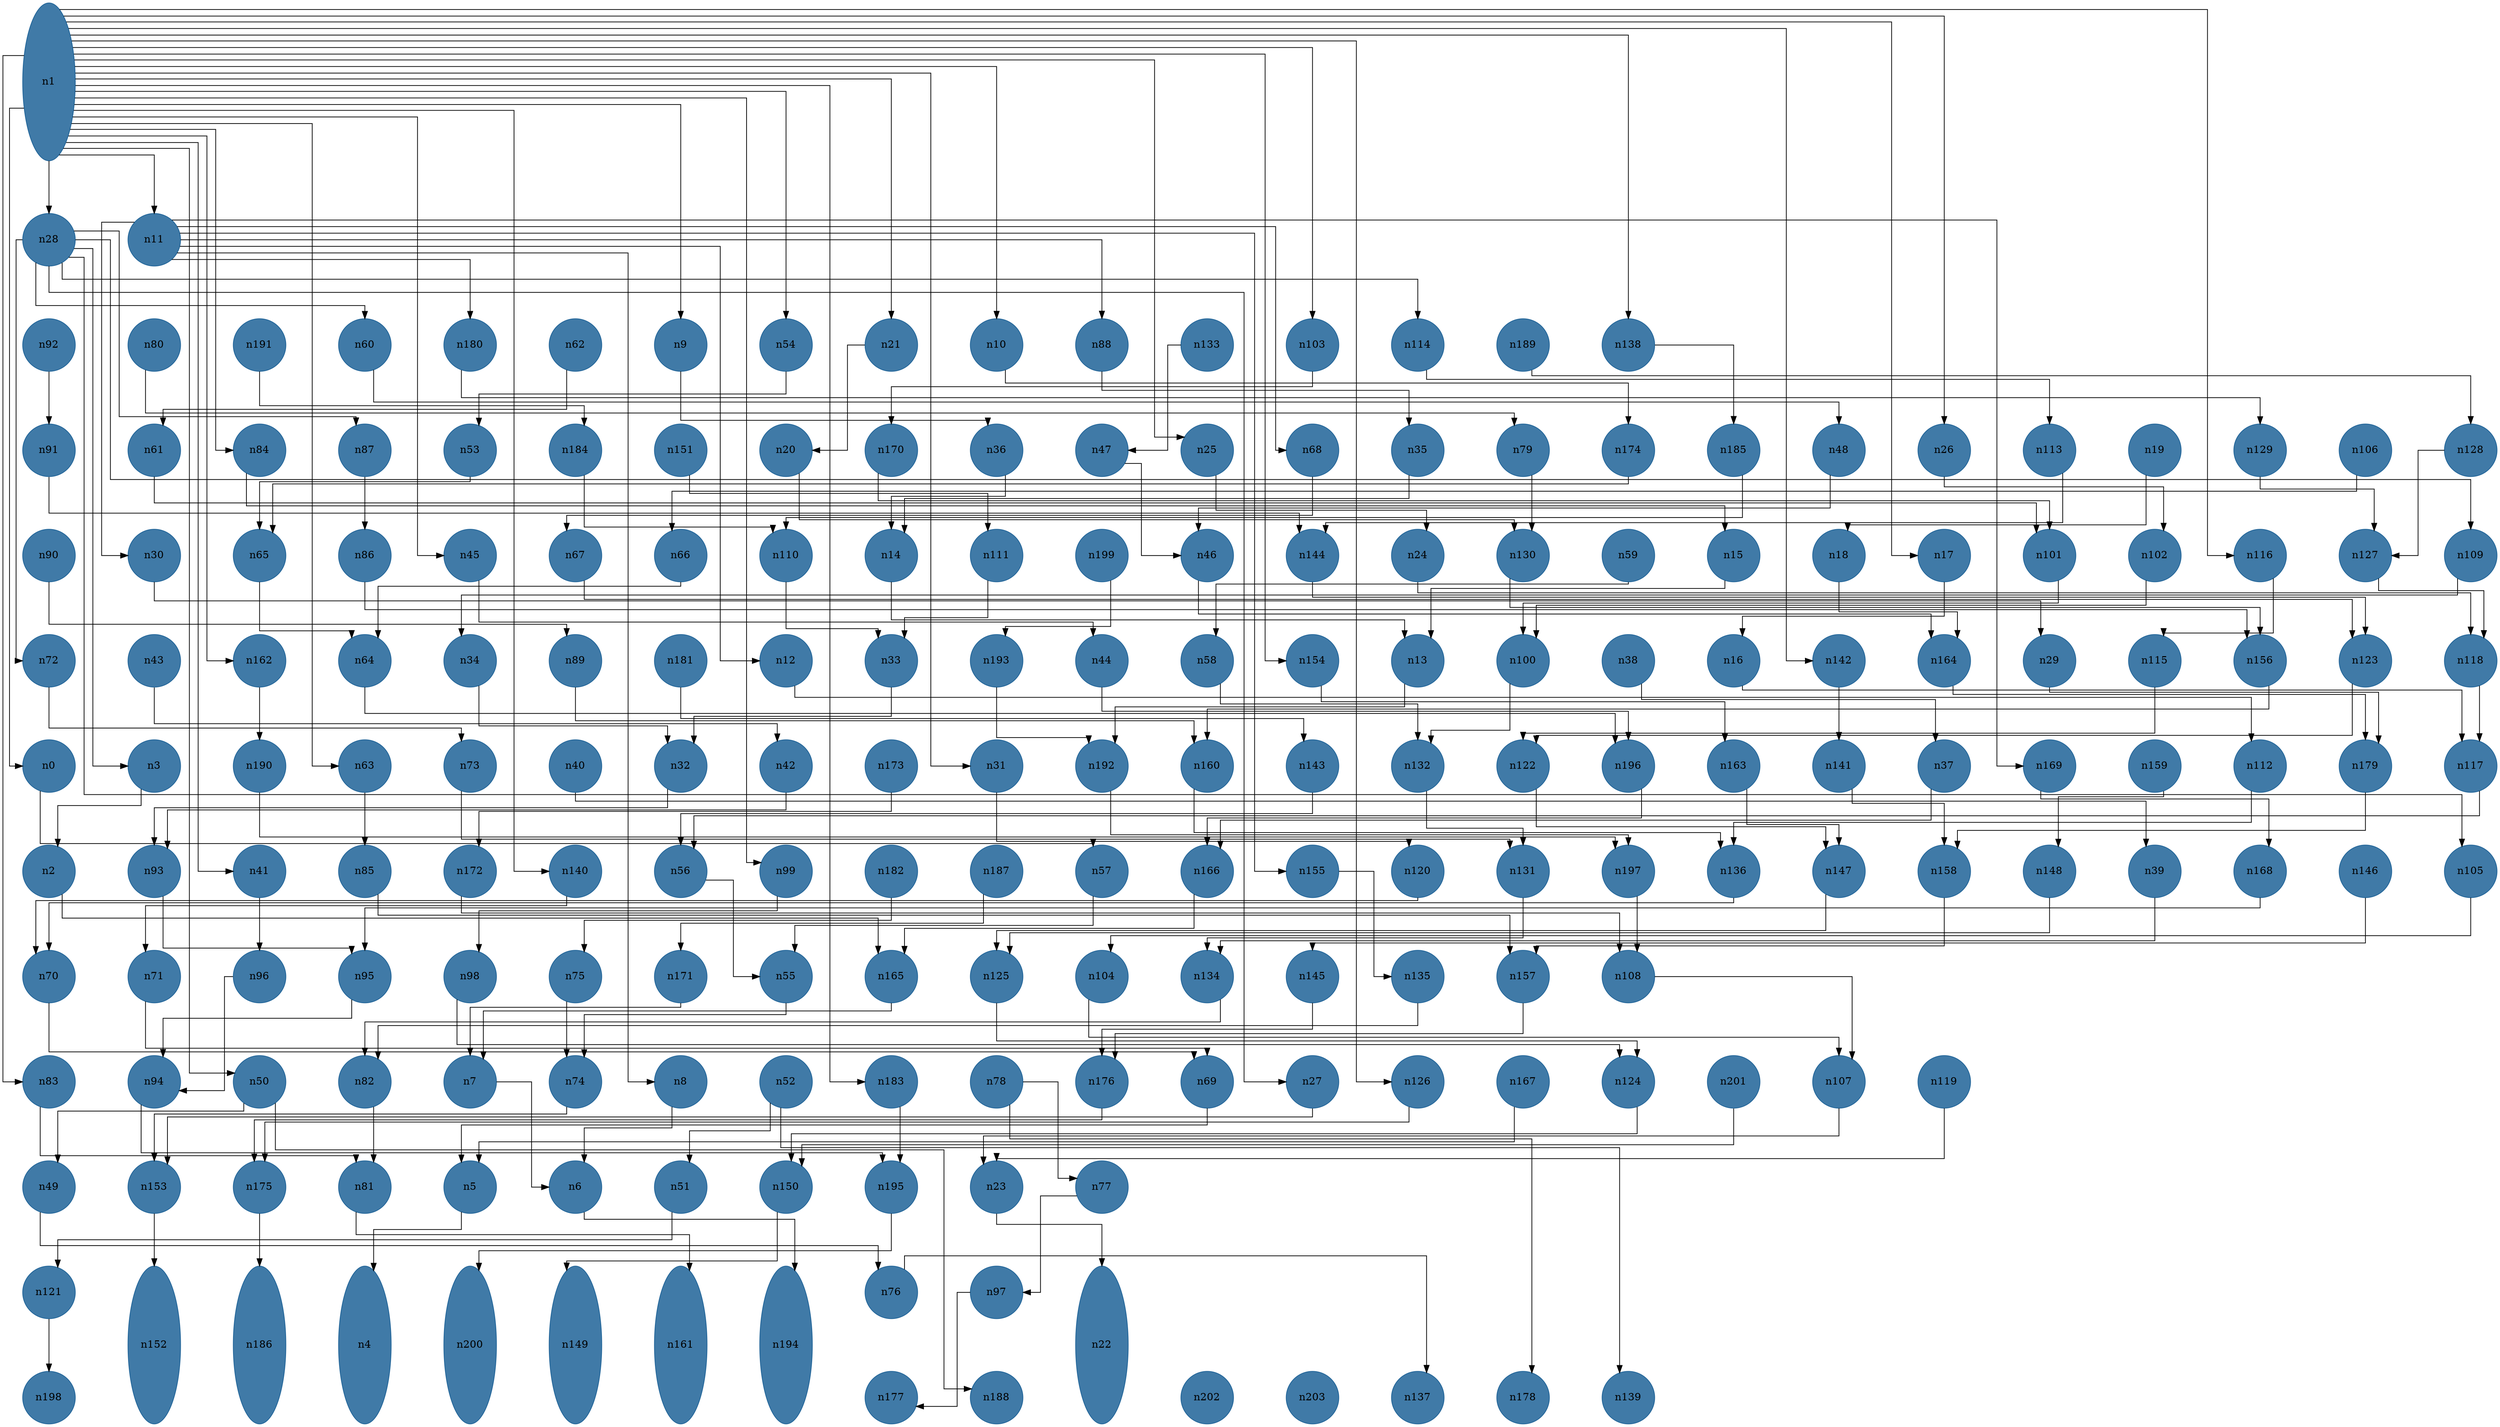 //do not use DOT to generate pdf use NEATO or FDP
digraph{
layout="neato";
splines="ortho";
n1[shape="ellipse", style="filled", color="#004E8ABF", pos="0,27!", height="3", width="1"];
n1 -> n0;
n1 -> n50;
n1 -> n9;
n1 -> n10;
n1 -> n54;
n1 -> n183;
n1 -> n31;
n1 -> n140;
n1 -> n162;
n1 -> n11;
n1 -> n99;
n1 -> n154;
n1 -> n17;
n1 -> n138;
n1 -> n116;
n1 -> n83;
n1 -> n41;
n1 -> n63;
n1 -> n84;
n1 -> n21;
n1 -> n45;
n1 -> n25;
n1 -> n26;
n1 -> n142;
n1 -> n103;
n1 -> n28;
n1 -> n126;
n28[shape="ellipse", style="filled", color="#004E8ABF", pos="0,24!", height="1", width="1"];
n28 -> n27;
n28 -> n114;
n28 -> n3;
n28 -> n72;
n28 -> n60;
n28 -> n105;
n28 -> n87;
n28 -> n109;
n11[shape="ellipse", style="filled", color="#004E8ABF", pos="2,24!", height="1", width="1"];
n11 -> n155;
n11 -> n68;
n11 -> n169;
n11 -> n180;
n11 -> n30;
n11 -> n8;
n11 -> n12;
n11 -> n88;
n92[shape="ellipse", style="filled", color="#004E8ABF", pos="0,22!", height="1", width="1"];
n92 -> n91;
n80[shape="ellipse", style="filled", color="#004E8ABF", pos="2,22!", height="1", width="1"];
n80 -> n79;
n191[shape="ellipse", style="filled", color="#004E8ABF", pos="4,22!", height="1", width="1"];
n191 -> n184;
n60[shape="ellipse", style="filled", color="#004E8ABF", pos="6,22!", height="1", width="1"];
n60 -> n48;
n180[shape="ellipse", style="filled", color="#004E8ABF", pos="8,22!", height="1", width="1"];
n180 -> n129;
n62[shape="ellipse", style="filled", color="#004E8ABF", pos="10,22!", height="1", width="1"];
n62 -> n61;
n9[shape="ellipse", style="filled", color="#004E8ABF", pos="12,22!", height="1", width="1"];
n9 -> n36;
n54[shape="ellipse", style="filled", color="#004E8ABF", pos="14,22!", height="1", width="1"];
n54 -> n53;
n21[shape="ellipse", style="filled", color="#004E8ABF", pos="16,22!", height="1", width="1"];
n21 -> n20;
n10[shape="ellipse", style="filled", color="#004E8ABF", pos="18,22!", height="1", width="1"];
n10 -> n174;
n88[shape="ellipse", style="filled", color="#004E8ABF", pos="20,22!", height="1", width="1"];
n88 -> n35;
n133[shape="ellipse", style="filled", color="#004E8ABF", pos="22,22!", height="1", width="1"];
n133 -> n47;
n103[shape="ellipse", style="filled", color="#004E8ABF", pos="24,22!", height="1", width="1"];
n103 -> n170;
n114[shape="ellipse", style="filled", color="#004E8ABF", pos="26,22!", height="1", width="1"];
n114 -> n113;
n189[shape="ellipse", style="filled", color="#004E8ABF", pos="28,22!", height="1", width="1"];
n189 -> n128;
n138[shape="ellipse", style="filled", color="#004E8ABF", pos="30,22!", height="1", width="1"];
n138 -> n185;
n91[shape="ellipse", style="filled", color="#004E8ABF", pos="0,20!", height="1", width="1"];
n91 -> n144;
n61[shape="ellipse", style="filled", color="#004E8ABF", pos="2,20!", height="1", width="1"];
n61 -> n101;
n84[shape="ellipse", style="filled", color="#004E8ABF", pos="4,20!", height="1", width="1"];
n84 -> n15;
n87[shape="ellipse", style="filled", color="#004E8ABF", pos="6,20!", height="1", width="1"];
n87 -> n86;
n53[shape="ellipse", style="filled", color="#004E8ABF", pos="8,20!", height="1", width="1"];
n53 -> n65;
n184[shape="ellipse", style="filled", color="#004E8ABF", pos="10,20!", height="1", width="1"];
n184 -> n110;
n151[shape="ellipse", style="filled", color="#004E8ABF", pos="12,20!", height="1", width="1"];
n151 -> n111;
n20[shape="ellipse", style="filled", color="#004E8ABF", pos="14,20!", height="1", width="1"];
n20 -> n130;
n170[shape="ellipse", style="filled", color="#004E8ABF", pos="16,20!", height="1", width="1"];
n170 -> n101;
n36[shape="ellipse", style="filled", color="#004E8ABF", pos="18,20!", height="1", width="1"];
n36 -> n14;
n47[shape="ellipse", style="filled", color="#004E8ABF", pos="20,20!", height="1", width="1"];
n47 -> n46;
n25[shape="ellipse", style="filled", color="#004E8ABF", pos="22,20!", height="1", width="1"];
n25 -> n24;
n68[shape="ellipse", style="filled", color="#004E8ABF", pos="24,20!", height="1", width="1"];
n68 -> n67;
n35[shape="ellipse", style="filled", color="#004E8ABF", pos="26,20!", height="1", width="1"];
n35 -> n14;
n79[shape="ellipse", style="filled", color="#004E8ABF", pos="28,20!", height="1", width="1"];
n79 -> n130;
n174[shape="ellipse", style="filled", color="#004E8ABF", pos="30,20!", height="1", width="1"];
n174 -> n65;
n185[shape="ellipse", style="filled", color="#004E8ABF", pos="32,20!", height="1", width="1"];
n185 -> n110;
n48[shape="ellipse", style="filled", color="#004E8ABF", pos="34,20!", height="1", width="1"];
n48 -> n46;
n26[shape="ellipse", style="filled", color="#004E8ABF", pos="36,20!", height="1", width="1"];
n26 -> n102;
n113[shape="ellipse", style="filled", color="#004E8ABF", pos="38,20!", height="1", width="1"];
n113 -> n144;
n19[shape="ellipse", style="filled", color="#004E8ABF", pos="40,20!", height="1", width="1"];
n19 -> n18;
n129[shape="ellipse", style="filled", color="#004E8ABF", pos="42,20!", height="1", width="1"];
n129 -> n127;
n106[shape="ellipse", style="filled", color="#004E8ABF", pos="44,20!", height="1", width="1"];
n106 -> n66;
n128[shape="ellipse", style="filled", color="#004E8ABF", pos="46,20!", height="1", width="1"];
n128 -> n127;
n90[shape="ellipse", style="filled", color="#004E8ABF", pos="0,18!", height="1", width="1"];
n90 -> n89;
n30[shape="ellipse", style="filled", color="#004E8ABF", pos="2,18!", height="1", width="1"];
n30 -> n29;
n65[shape="ellipse", style="filled", color="#004E8ABF", pos="4,18!", height="1", width="1"];
n65 -> n64;
n86[shape="ellipse", style="filled", color="#004E8ABF", pos="6,18!", height="1", width="1"];
n86 -> n156;
n45[shape="ellipse", style="filled", color="#004E8ABF", pos="8,18!", height="1", width="1"];
n45 -> n44;
n67[shape="ellipse", style="filled", color="#004E8ABF", pos="10,18!", height="1", width="1"];
n67 -> n123;
n66[shape="ellipse", style="filled", color="#004E8ABF", pos="12,18!", height="1", width="1"];
n66 -> n64;
n110[shape="ellipse", style="filled", color="#004E8ABF", pos="14,18!", height="1", width="1"];
n110 -> n33;
n14[shape="ellipse", style="filled", color="#004E8ABF", pos="16,18!", height="1", width="1"];
n14 -> n13;
n111[shape="ellipse", style="filled", color="#004E8ABF", pos="18,18!", height="1", width="1"];
n111 -> n33;
n199[shape="ellipse", style="filled", color="#004E8ABF", pos="20,18!", height="1", width="1"];
n199 -> n193;
n46[shape="ellipse", style="filled", color="#004E8ABF", pos="22,18!", height="1", width="1"];
n46 -> n164;
n144[shape="ellipse", style="filled", color="#004E8ABF", pos="24,18!", height="1", width="1"];
n144 -> n123;
n24[shape="ellipse", style="filled", color="#004E8ABF", pos="26,18!", height="1", width="1"];
n24 -> n118;
n130[shape="ellipse", style="filled", color="#004E8ABF", pos="28,18!", height="1", width="1"];
n130 -> n156;
n59[shape="ellipse", style="filled", color="#004E8ABF", pos="30,18!", height="1", width="1"];
n59 -> n58;
n15[shape="ellipse", style="filled", color="#004E8ABF", pos="32,18!", height="1", width="1"];
n15 -> n13;
n18[shape="ellipse", style="filled", color="#004E8ABF", pos="34,18!", height="1", width="1"];
n18 -> n164;
n17[shape="ellipse", style="filled", color="#004E8ABF", pos="36,18!", height="1", width="1"];
n17 -> n16;
n101[shape="ellipse", style="filled", color="#004E8ABF", pos="38,18!", height="1", width="1"];
n101 -> n100;
n102[shape="ellipse", style="filled", color="#004E8ABF", pos="40,18!", height="1", width="1"];
n102 -> n100;
n116[shape="ellipse", style="filled", color="#004E8ABF", pos="42,18!", height="1", width="1"];
n116 -> n115;
n127[shape="ellipse", style="filled", color="#004E8ABF", pos="44,18!", height="1", width="1"];
n127 -> n118;
n109[shape="ellipse", style="filled", color="#004E8ABF", pos="46,18!", height="1", width="1"];
n109 -> n34;
n72[shape="ellipse", style="filled", color="#004E8ABF", pos="0,16!", height="1", width="1"];
n72 -> n73;
n43[shape="ellipse", style="filled", color="#004E8ABF", pos="2,16!", height="1", width="1"];
n43 -> n42;
n162[shape="ellipse", style="filled", color="#004E8ABF", pos="4,16!", height="1", width="1"];
n162 -> n190;
n64[shape="ellipse", style="filled", color="#004E8ABF", pos="6,16!", height="1", width="1"];
n64 -> n196;
n34[shape="ellipse", style="filled", color="#004E8ABF", pos="8,16!", height="1", width="1"];
n34 -> n32;
n89[shape="ellipse", style="filled", color="#004E8ABF", pos="10,16!", height="1", width="1"];
n89 -> n160;
n181[shape="ellipse", style="filled", color="#004E8ABF", pos="12,16!", height="1", width="1"];
n181 -> n143;
n12[shape="ellipse", style="filled", color="#004E8ABF", pos="14,16!", height="1", width="1"];
n12 -> n112;
n33[shape="ellipse", style="filled", color="#004E8ABF", pos="16,16!", height="1", width="1"];
n33 -> n32;
n193[shape="ellipse", style="filled", color="#004E8ABF", pos="18,16!", height="1", width="1"];
n193 -> n192;
n44[shape="ellipse", style="filled", color="#004E8ABF", pos="20,16!", height="1", width="1"];
n44 -> n196;
n58[shape="ellipse", style="filled", color="#004E8ABF", pos="22,16!", height="1", width="1"];
n58 -> n132;
n154[shape="ellipse", style="filled", color="#004E8ABF", pos="24,16!", height="1", width="1"];
n154 -> n163;
n13[shape="ellipse", style="filled", color="#004E8ABF", pos="26,16!", height="1", width="1"];
n13 -> n192;
n100[shape="ellipse", style="filled", color="#004E8ABF", pos="28,16!", height="1", width="1"];
n100 -> n132;
n38[shape="ellipse", style="filled", color="#004E8ABF", pos="30,16!", height="1", width="1"];
n38 -> n37;
n16[shape="ellipse", style="filled", color="#004E8ABF", pos="32,16!", height="1", width="1"];
n16 -> n117;
n142[shape="ellipse", style="filled", color="#004E8ABF", pos="34,16!", height="1", width="1"];
n142 -> n141;
n164[shape="ellipse", style="filled", color="#004E8ABF", pos="36,16!", height="1", width="1"];
n164 -> n179;
n29[shape="ellipse", style="filled", color="#004E8ABF", pos="38,16!", height="1", width="1"];
n29 -> n179;
n115[shape="ellipse", style="filled", color="#004E8ABF", pos="40,16!", height="1", width="1"];
n115 -> n122;
n156[shape="ellipse", style="filled", color="#004E8ABF", pos="42,16!", height="1", width="1"];
n156 -> n160;
n123[shape="ellipse", style="filled", color="#004E8ABF", pos="44,16!", height="1", width="1"];
n123 -> n122;
n118[shape="ellipse", style="filled", color="#004E8ABF", pos="46,16!", height="1", width="1"];
n118 -> n117;
n0[shape="ellipse", style="filled", color="#004E8ABF", pos="0,14!", height="1", width="1"];
n0 -> n57;
n3[shape="ellipse", style="filled", color="#004E8ABF", pos="2,14!", height="1", width="1"];
n3 -> n2;
n190[shape="ellipse", style="filled", color="#004E8ABF", pos="4,14!", height="1", width="1"];
n190 -> n197;
n63[shape="ellipse", style="filled", color="#004E8ABF", pos="6,14!", height="1", width="1"];
n63 -> n85;
n73[shape="ellipse", style="filled", color="#004E8ABF", pos="8,14!", height="1", width="1"];
n73 -> n131;
n40[shape="ellipse", style="filled", color="#004E8ABF", pos="10,14!", height="1", width="1"];
n40 -> n39;
n32[shape="ellipse", style="filled", color="#004E8ABF", pos="12,14!", height="1", width="1"];
n32 -> n93;
n42[shape="ellipse", style="filled", color="#004E8ABF", pos="14,14!", height="1", width="1"];
n42 -> n93;
n173[shape="ellipse", style="filled", color="#004E8ABF", pos="16,14!", height="1", width="1"];
n173 -> n172;
n31[shape="ellipse", style="filled", color="#004E8ABF", pos="18,14!", height="1", width="1"];
n31 -> n120;
n192[shape="ellipse", style="filled", color="#004E8ABF", pos="20,14!", height="1", width="1"];
n192 -> n197;
n160[shape="ellipse", style="filled", color="#004E8ABF", pos="22,14!", height="1", width="1"];
n160 -> n136;
n143[shape="ellipse", style="filled", color="#004E8ABF", pos="24,14!", height="1", width="1"];
n143 -> n56;
n132[shape="ellipse", style="filled", color="#004E8ABF", pos="26,14!", height="1", width="1"];
n132 -> n131;
n122[shape="ellipse", style="filled", color="#004E8ABF", pos="28,14!", height="1", width="1"];
n122 -> n147;
n196[shape="ellipse", style="filled", color="#004E8ABF", pos="30,14!", height="1", width="1"];
n196 -> n166;
n163[shape="ellipse", style="filled", color="#004E8ABF", pos="32,14!", height="1", width="1"];
n163 -> n147;
n141[shape="ellipse", style="filled", color="#004E8ABF", pos="34,14!", height="1", width="1"];
n141 -> n158;
n37[shape="ellipse", style="filled", color="#004E8ABF", pos="36,14!", height="1", width="1"];
n37 -> n166;
n169[shape="ellipse", style="filled", color="#004E8ABF", pos="38,14!", height="1", width="1"];
n169 -> n168;
n159[shape="ellipse", style="filled", color="#004E8ABF", pos="40,14!", height="1", width="1"];
n159 -> n148;
n112[shape="ellipse", style="filled", color="#004E8ABF", pos="42,14!", height="1", width="1"];
n112 -> n136;
n179[shape="ellipse", style="filled", color="#004E8ABF", pos="44,14!", height="1", width="1"];
n179 -> n158;
n117[shape="ellipse", style="filled", color="#004E8ABF", pos="46,14!", height="1", width="1"];
n117 -> n56;
n2[shape="ellipse", style="filled", color="#004E8ABF", pos="0,12!", height="1", width="1"];
n2 -> n165;
n93[shape="ellipse", style="filled", color="#004E8ABF", pos="2,12!", height="1", width="1"];
n93 -> n95;
n41[shape="ellipse", style="filled", color="#004E8ABF", pos="4,12!", height="1", width="1"];
n41 -> n96;
n85[shape="ellipse", style="filled", color="#004E8ABF", pos="6,12!", height="1", width="1"];
n85 -> n157;
n172[shape="ellipse", style="filled", color="#004E8ABF", pos="8,12!", height="1", width="1"];
n172 -> n108;
n140[shape="ellipse", style="filled", color="#004E8ABF", pos="10,12!", height="1", width="1"];
n140 -> n71;
n56[shape="ellipse", style="filled", color="#004E8ABF", pos="12,12!", height="1", width="1"];
n56 -> n55;
n99[shape="ellipse", style="filled", color="#004E8ABF", pos="14,12!", height="1", width="1"];
n99 -> n98;
n182[shape="ellipse", style="filled", color="#004E8ABF", pos="16,12!", height="1", width="1"];
n182 -> n75;
n187[shape="ellipse", style="filled", color="#004E8ABF", pos="18,12!", height="1", width="1"];
n187 -> n171;
n57[shape="ellipse", style="filled", color="#004E8ABF", pos="20,12!", height="1", width="1"];
n57 -> n55;
n166[shape="ellipse", style="filled", color="#004E8ABF", pos="22,12!", height="1", width="1"];
n166 -> n165;
n155[shape="ellipse", style="filled", color="#004E8ABF", pos="24,12!", height="1", width="1"];
n155 -> n135;
n120[shape="ellipse", style="filled", color="#004E8ABF", pos="26,12!", height="1", width="1"];
n120 -> n70;
n131[shape="ellipse", style="filled", color="#004E8ABF", pos="28,12!", height="1", width="1"];
n131 -> n134;
n197[shape="ellipse", style="filled", color="#004E8ABF", pos="30,12!", height="1", width="1"];
n197 -> n108;
n136[shape="ellipse", style="filled", color="#004E8ABF", pos="32,12!", height="1", width="1"];
n136 -> n70;
n147[shape="ellipse", style="filled", color="#004E8ABF", pos="34,12!", height="1", width="1"];
n147 -> n125;
n158[shape="ellipse", style="filled", color="#004E8ABF", pos="36,12!", height="1", width="1"];
n158 -> n157;
n148[shape="ellipse", style="filled", color="#004E8ABF", pos="38,12!", height="1", width="1"];
n148 -> n125;
n39[shape="ellipse", style="filled", color="#004E8ABF", pos="40,12!", height="1", width="1"];
n39 -> n134;
n168[shape="ellipse", style="filled", color="#004E8ABF", pos="42,12!", height="1", width="1"];
n168 -> n95;
n146[shape="ellipse", style="filled", color="#004E8ABF", pos="44,12!", height="1", width="1"];
n146 -> n145;
n105[shape="ellipse", style="filled", color="#004E8ABF", pos="46,12!", height="1", width="1"];
n105 -> n104;
n70[shape="ellipse", style="filled", color="#004E8ABF", pos="0,10!", height="1", width="1"];
n70 -> n69;
n71[shape="ellipse", style="filled", color="#004E8ABF", pos="2,10!", height="1", width="1"];
n71 -> n69;
n96[shape="ellipse", style="filled", color="#004E8ABF", pos="4,10!", height="1", width="1"];
n96 -> n94;
n95[shape="ellipse", style="filled", color="#004E8ABF", pos="6,10!", height="1", width="1"];
n95 -> n94;
n98[shape="ellipse", style="filled", color="#004E8ABF", pos="8,10!", height="1", width="1"];
n98 -> n124;
n75[shape="ellipse", style="filled", color="#004E8ABF", pos="10,10!", height="1", width="1"];
n75 -> n74;
n171[shape="ellipse", style="filled", color="#004E8ABF", pos="12,10!", height="1", width="1"];
n171 -> n7;
n55[shape="ellipse", style="filled", color="#004E8ABF", pos="14,10!", height="1", width="1"];
n55 -> n74;
n165[shape="ellipse", style="filled", color="#004E8ABF", pos="16,10!", height="1", width="1"];
n165 -> n7;
n125[shape="ellipse", style="filled", color="#004E8ABF", pos="18,10!", height="1", width="1"];
n125 -> n124;
n104[shape="ellipse", style="filled", color="#004E8ABF", pos="20,10!", height="1", width="1"];
n104 -> n107;
n134[shape="ellipse", style="filled", color="#004E8ABF", pos="22,10!", height="1", width="1"];
n134 -> n82;
n145[shape="ellipse", style="filled", color="#004E8ABF", pos="24,10!", height="1", width="1"];
n145 -> n176;
n135[shape="ellipse", style="filled", color="#004E8ABF", pos="26,10!", height="1", width="1"];
n135 -> n82;
n157[shape="ellipse", style="filled", color="#004E8ABF", pos="28,10!", height="1", width="1"];
n157 -> n176;
n108[shape="ellipse", style="filled", color="#004E8ABF", pos="30,10!", height="1", width="1"];
n108 -> n107;
n83[shape="ellipse", style="filled", color="#004E8ABF", pos="0,8!", height="1", width="1"];
n83 -> n81;
n94[shape="ellipse", style="filled", color="#004E8ABF", pos="2,8!", height="1", width="1"];
n94 -> n195;
n50[shape="ellipse", style="filled", color="#004E8ABF", pos="4,8!", height="1", width="1"];
n50 -> n188;
n50 -> n49;
n82[shape="ellipse", style="filled", color="#004E8ABF", pos="6,8!", height="1", width="1"];
n82 -> n81;
n7[shape="ellipse", style="filled", color="#004E8ABF", pos="8,8!", height="1", width="1"];
n7 -> n6;
n74[shape="ellipse", style="filled", color="#004E8ABF", pos="10,8!", height="1", width="1"];
n74 -> n153;
n8[shape="ellipse", style="filled", color="#004E8ABF", pos="12,8!", height="1", width="1"];
n8 -> n6;
n52[shape="ellipse", style="filled", color="#004E8ABF", pos="14,8!", height="1", width="1"];
n52 -> n51;
n52 -> n139;
n183[shape="ellipse", style="filled", color="#004E8ABF", pos="16,8!", height="1", width="1"];
n183 -> n195;
n78[shape="ellipse", style="filled", color="#004E8ABF", pos="18,8!", height="1", width="1"];
n78 -> n178;
n78 -> n77;
n176[shape="ellipse", style="filled", color="#004E8ABF", pos="20,8!", height="1", width="1"];
n176 -> n175;
n69[shape="ellipse", style="filled", color="#004E8ABF", pos="22,8!", height="1", width="1"];
n69 -> n5;
n27[shape="ellipse", style="filled", color="#004E8ABF", pos="24,8!", height="1", width="1"];
n27 -> n153;
n126[shape="ellipse", style="filled", color="#004E8ABF", pos="26,8!", height="1", width="1"];
n126 -> n175;
n167[shape="ellipse", style="filled", color="#004E8ABF", pos="28,8!", height="1", width="1"];
n167 -> n5;
n124[shape="ellipse", style="filled", color="#004E8ABF", pos="30,8!", height="1", width="1"];
n124 -> n150;
n201[shape="ellipse", style="filled", color="#004E8ABF", pos="32,8!", height="1", width="1"];
n201 -> n150;
n107[shape="ellipse", style="filled", color="#004E8ABF", pos="34,8!", height="1", width="1"];
n107 -> n23;
n119[shape="ellipse", style="filled", color="#004E8ABF", pos="36,8!", height="1", width="1"];
n119 -> n23;
n49[shape="ellipse", style="filled", color="#004E8ABF", pos="0,6!", height="1", width="1"];
n49 -> n76;
n153[shape="ellipse", style="filled", color="#004E8ABF", pos="2,6!", height="1", width="1"];
n153 -> n152;
n175[shape="ellipse", style="filled", color="#004E8ABF", pos="4,6!", height="1", width="1"];
n175 -> n186;
n81[shape="ellipse", style="filled", color="#004E8ABF", pos="6,6!", height="1", width="1"];
n81 -> n161;
n5[shape="ellipse", style="filled", color="#004E8ABF", pos="8,6!", height="1", width="1"];
n5 -> n4;
n6[shape="ellipse", style="filled", color="#004E8ABF", pos="10,6!", height="1", width="1"];
n6 -> n194;
n51[shape="ellipse", style="filled", color="#004E8ABF", pos="12,6!", height="1", width="1"];
n51 -> n121;
n150[shape="ellipse", style="filled", color="#004E8ABF", pos="14,6!", height="1", width="1"];
n150 -> n149;
n195[shape="ellipse", style="filled", color="#004E8ABF", pos="16,6!", height="1", width="1"];
n195 -> n200;
n23[shape="ellipse", style="filled", color="#004E8ABF", pos="18,6!", height="1", width="1"];
n23 -> n22;
n77[shape="ellipse", style="filled", color="#004E8ABF", pos="20,6!", height="1", width="1"];
n77 -> n97;
n121[shape="ellipse", style="filled", color="#004E8ABF", pos="0,4!", height="1", width="1"];
n121 -> n198;
n152[shape="ellipse", style="filled", color="#004E8ABF", pos="2,3!", height="3", width="1"];
n186[shape="ellipse", style="filled", color="#004E8ABF", pos="4,3!", height="3", width="1"];
n4[shape="ellipse", style="filled", color="#004E8ABF", pos="6,3!", height="3", width="1"];
n200[shape="ellipse", style="filled", color="#004E8ABF", pos="8,3!", height="3", width="1"];
n149[shape="ellipse", style="filled", color="#004E8ABF", pos="10,3!", height="3", width="1"];
n161[shape="ellipse", style="filled", color="#004E8ABF", pos="12,3!", height="3", width="1"];
n194[shape="ellipse", style="filled", color="#004E8ABF", pos="14,3!", height="3", width="1"];
n76[shape="ellipse", style="filled", color="#004E8ABF", pos="16,4!", height="1", width="1"];
n76 -> n137;
n97[shape="ellipse", style="filled", color="#004E8ABF", pos="18,4!", height="1", width="1"];
n97 -> n177;
n22[shape="ellipse", style="filled", color="#004E8ABF", pos="20,3!", height="3", width="1"];
n198[shape="ellipse", style="filled", color="#004E8ABF", pos="0,2!", height="1", width="1"];
n177[shape="ellipse", style="filled", color="#004E8ABF", pos="16,2!", height="1", width="1"];
n188[shape="ellipse", style="filled", color="#004E8ABF", pos="18,2!", height="1", width="1"];
n202[shape="ellipse", style="filled", color="#004E8ABF", pos="22,2!", height="1", width="1"];
n203[shape="ellipse", style="filled", color="#004E8ABF", pos="24,2!", height="1", width="1"];
n137[shape="ellipse", style="filled", color="#004E8ABF", pos="26,2!", height="1", width="1"];
n178[shape="ellipse", style="filled", color="#004E8ABF", pos="28,2!", height="1", width="1"];
n139[shape="ellipse", style="filled", color="#004E8ABF", pos="30,2!", height="1", width="1"];
}